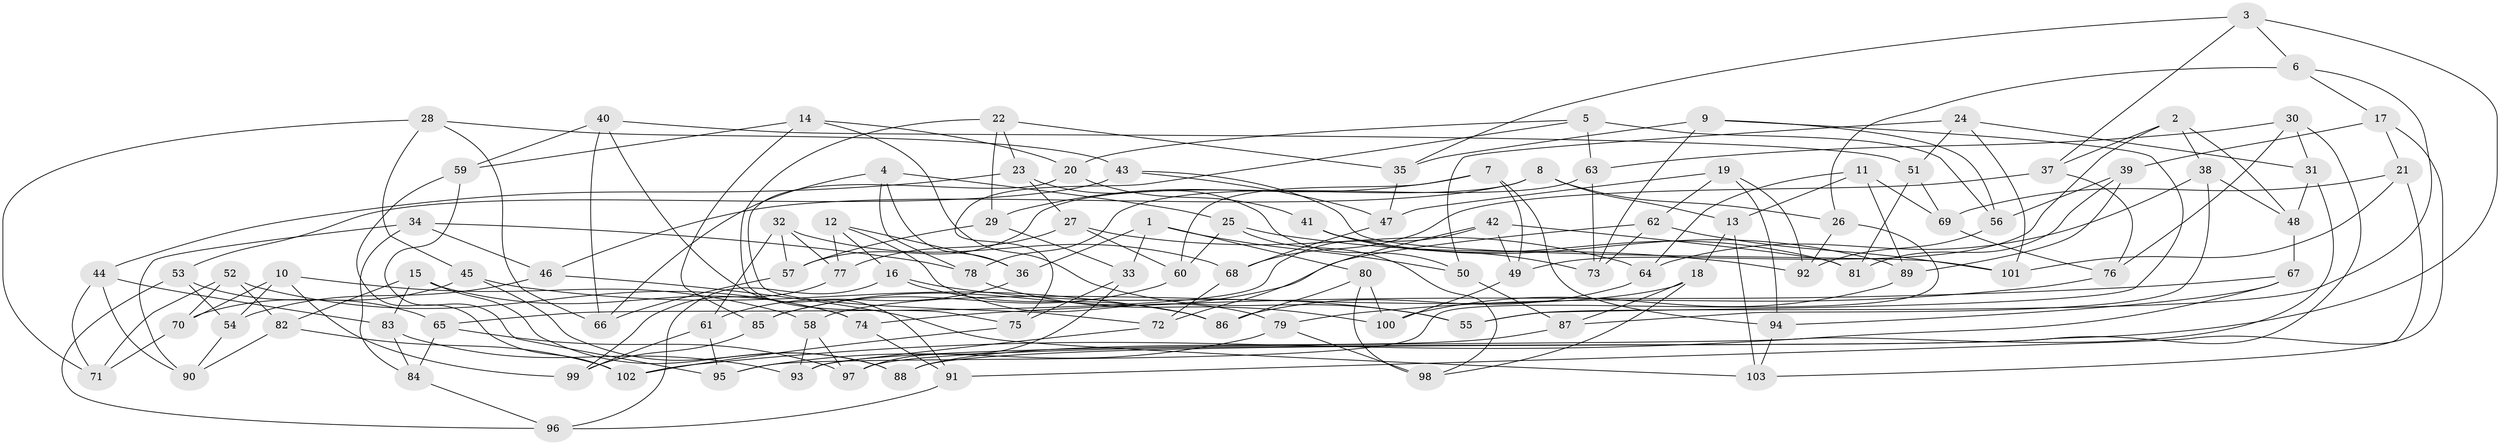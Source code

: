 // Generated by graph-tools (version 1.1) at 2025/26/03/09/25 03:26:52]
// undirected, 103 vertices, 206 edges
graph export_dot {
graph [start="1"]
  node [color=gray90,style=filled];
  1;
  2;
  3;
  4;
  5;
  6;
  7;
  8;
  9;
  10;
  11;
  12;
  13;
  14;
  15;
  16;
  17;
  18;
  19;
  20;
  21;
  22;
  23;
  24;
  25;
  26;
  27;
  28;
  29;
  30;
  31;
  32;
  33;
  34;
  35;
  36;
  37;
  38;
  39;
  40;
  41;
  42;
  43;
  44;
  45;
  46;
  47;
  48;
  49;
  50;
  51;
  52;
  53;
  54;
  55;
  56;
  57;
  58;
  59;
  60;
  61;
  62;
  63;
  64;
  65;
  66;
  67;
  68;
  69;
  70;
  71;
  72;
  73;
  74;
  75;
  76;
  77;
  78;
  79;
  80;
  81;
  82;
  83;
  84;
  85;
  86;
  87;
  88;
  89;
  90;
  91;
  92;
  93;
  94;
  95;
  96;
  97;
  98;
  99;
  100;
  101;
  102;
  103;
  1 -- 50;
  1 -- 80;
  1 -- 33;
  1 -- 36;
  2 -- 49;
  2 -- 38;
  2 -- 48;
  2 -- 37;
  3 -- 6;
  3 -- 97;
  3 -- 35;
  3 -- 37;
  4 -- 78;
  4 -- 36;
  4 -- 25;
  4 -- 66;
  5 -- 63;
  5 -- 75;
  5 -- 20;
  5 -- 56;
  6 -- 17;
  6 -- 26;
  6 -- 55;
  7 -- 29;
  7 -- 94;
  7 -- 49;
  7 -- 60;
  8 -- 13;
  8 -- 26;
  8 -- 46;
  8 -- 57;
  9 -- 56;
  9 -- 55;
  9 -- 35;
  9 -- 73;
  10 -- 58;
  10 -- 99;
  10 -- 70;
  10 -- 54;
  11 -- 69;
  11 -- 13;
  11 -- 89;
  11 -- 64;
  12 -- 77;
  12 -- 79;
  12 -- 36;
  12 -- 16;
  13 -- 103;
  13 -- 18;
  14 -- 85;
  14 -- 59;
  14 -- 20;
  14 -- 55;
  15 -- 88;
  15 -- 83;
  15 -- 74;
  15 -- 82;
  16 -- 55;
  16 -- 86;
  16 -- 96;
  17 -- 21;
  17 -- 91;
  17 -- 39;
  18 -- 87;
  18 -- 98;
  18 -- 58;
  19 -- 94;
  19 -- 47;
  19 -- 62;
  19 -- 92;
  20 -- 72;
  20 -- 41;
  21 -- 69;
  21 -- 103;
  21 -- 101;
  22 -- 75;
  22 -- 29;
  22 -- 35;
  22 -- 23;
  23 -- 50;
  23 -- 44;
  23 -- 27;
  24 -- 101;
  24 -- 31;
  24 -- 51;
  24 -- 50;
  25 -- 92;
  25 -- 60;
  25 -- 98;
  26 -- 95;
  26 -- 92;
  27 -- 60;
  27 -- 77;
  27 -- 64;
  28 -- 66;
  28 -- 43;
  28 -- 71;
  28 -- 45;
  29 -- 57;
  29 -- 33;
  30 -- 76;
  30 -- 88;
  30 -- 63;
  30 -- 31;
  31 -- 48;
  31 -- 102;
  32 -- 61;
  32 -- 57;
  32 -- 68;
  32 -- 77;
  33 -- 97;
  33 -- 75;
  34 -- 46;
  34 -- 84;
  34 -- 78;
  34 -- 90;
  35 -- 47;
  36 -- 61;
  37 -- 76;
  37 -- 68;
  38 -- 87;
  38 -- 48;
  38 -- 64;
  39 -- 89;
  39 -- 81;
  39 -- 56;
  40 -- 51;
  40 -- 66;
  40 -- 59;
  40 -- 91;
  41 -- 81;
  41 -- 89;
  41 -- 73;
  42 -- 72;
  42 -- 81;
  42 -- 49;
  42 -- 65;
  43 -- 53;
  43 -- 101;
  43 -- 47;
  44 -- 90;
  44 -- 83;
  44 -- 71;
  45 -- 86;
  45 -- 70;
  45 -- 88;
  46 -- 103;
  46 -- 54;
  47 -- 68;
  48 -- 67;
  49 -- 100;
  50 -- 87;
  51 -- 69;
  51 -- 81;
  52 -- 74;
  52 -- 71;
  52 -- 82;
  52 -- 70;
  53 -- 65;
  53 -- 54;
  53 -- 96;
  54 -- 90;
  56 -- 92;
  57 -- 66;
  58 -- 97;
  58 -- 93;
  59 -- 95;
  59 -- 102;
  60 -- 85;
  61 -- 95;
  61 -- 99;
  62 -- 73;
  62 -- 101;
  62 -- 85;
  63 -- 73;
  63 -- 78;
  64 -- 86;
  65 -- 84;
  65 -- 97;
  67 -- 74;
  67 -- 93;
  67 -- 94;
  68 -- 72;
  69 -- 76;
  70 -- 71;
  72 -- 93;
  74 -- 91;
  75 -- 102;
  76 -- 79;
  77 -- 99;
  78 -- 100;
  79 -- 98;
  79 -- 95;
  80 -- 86;
  80 -- 98;
  80 -- 100;
  82 -- 102;
  82 -- 90;
  83 -- 93;
  83 -- 84;
  84 -- 96;
  85 -- 99;
  87 -- 88;
  89 -- 100;
  91 -- 96;
  94 -- 103;
}
